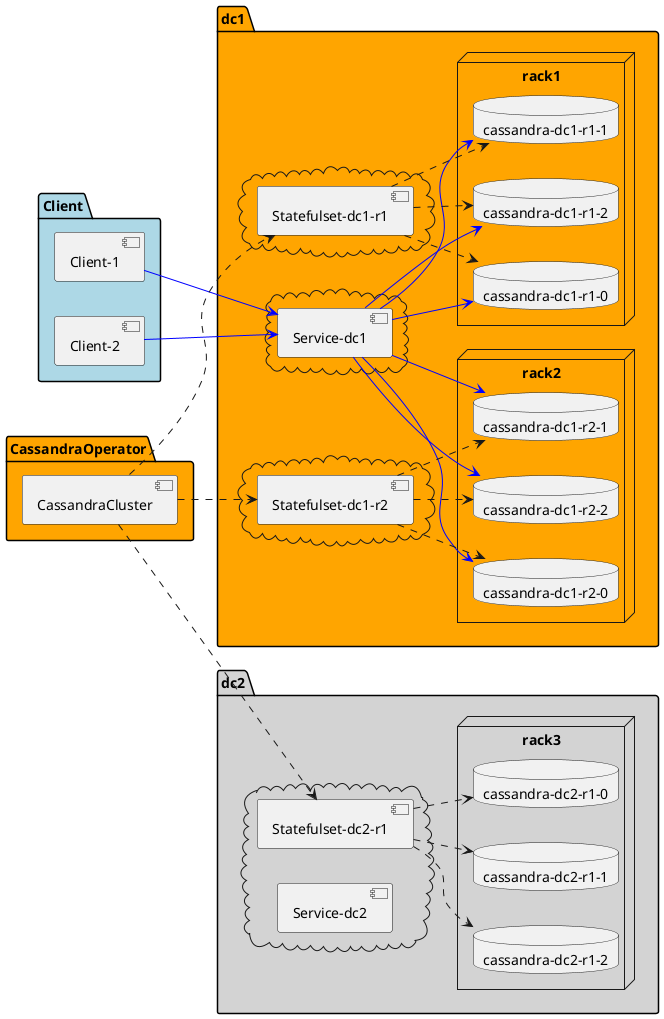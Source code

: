 @startuml

left to right direction
package "CassandraOperator" #orange {
  [CassandraCluster]
}

package "Client" #lightblue {
  [Client-1]
  [Client-2]
}

package dc1 #orange{

  node "rack1" {
    database "cassandra-dc1-r1-0"
    database "cassandra-dc1-r1-1"
    database "cassandra-dc1-r1-2"
  }

  node "rack2" {
    database "cassandra-dc1-r2-0"
    database "cassandra-dc1-r2-1"
    database "cassandra-dc1-r2-2"
  }

  cloud {
    [Statefulset-dc1-r1]
  }
  cloud {
    [Service-dc1]
  }
  cloud {
    [Statefulset-dc1-r2]
  }

}


package dc2 #lightgrey{

  node "rack3" {
    database "cassandra-dc2-r1-0"
    database "cassandra-dc2-r1-1"
    database "cassandra-dc2-r1-2"
  }


  cloud {
    [Statefulset-dc2-r1]
    [Service-dc2]
  }

}

[Client-1] --> [Service-dc1] #blue
[Client-2] --> [Service-dc1] #blue

[Service-dc1] --> [cassandra-dc1-r1-0] #blue
[Service-dc1] --> [cassandra-dc1-r1-1] #blue
[Service-dc1] --> [cassandra-dc1-r1-2] #blue

[Service-dc1] --> [cassandra-dc1-r2-0] #blue
[Service-dc1] --> [cassandra-dc1-r2-1] #blue
[Service-dc1] --> [cassandra-dc1-r2-2] #blue


[CassandraCluster] .-> [Statefulset-dc1-r1]
[CassandraCluster] .-> [Statefulset-dc1-r2]

[Statefulset-dc1-r1] .-> [cassandra-dc1-r1-0]
[Statefulset-dc1-r1] .-> [cassandra-dc1-r1-1]
[Statefulset-dc1-r1] .-> [cassandra-dc1-r1-2]

[Statefulset-dc1-r2] .-> [cassandra-dc1-r2-0]
[Statefulset-dc1-r2] .-> [cassandra-dc1-r2-1]
[Statefulset-dc1-r2] .-> [cassandra-dc1-r2-2]


[CassandraCluster] .-> [Statefulset-dc2-r1]


[Statefulset-dc2-r1] .-> [cassandra-dc2-r1-0]
[Statefulset-dc2-r1] .-> [cassandra-dc2-r1-1]
[Statefulset-dc2-r1] .-> [cassandra-dc2-r1-2]




@enduml
